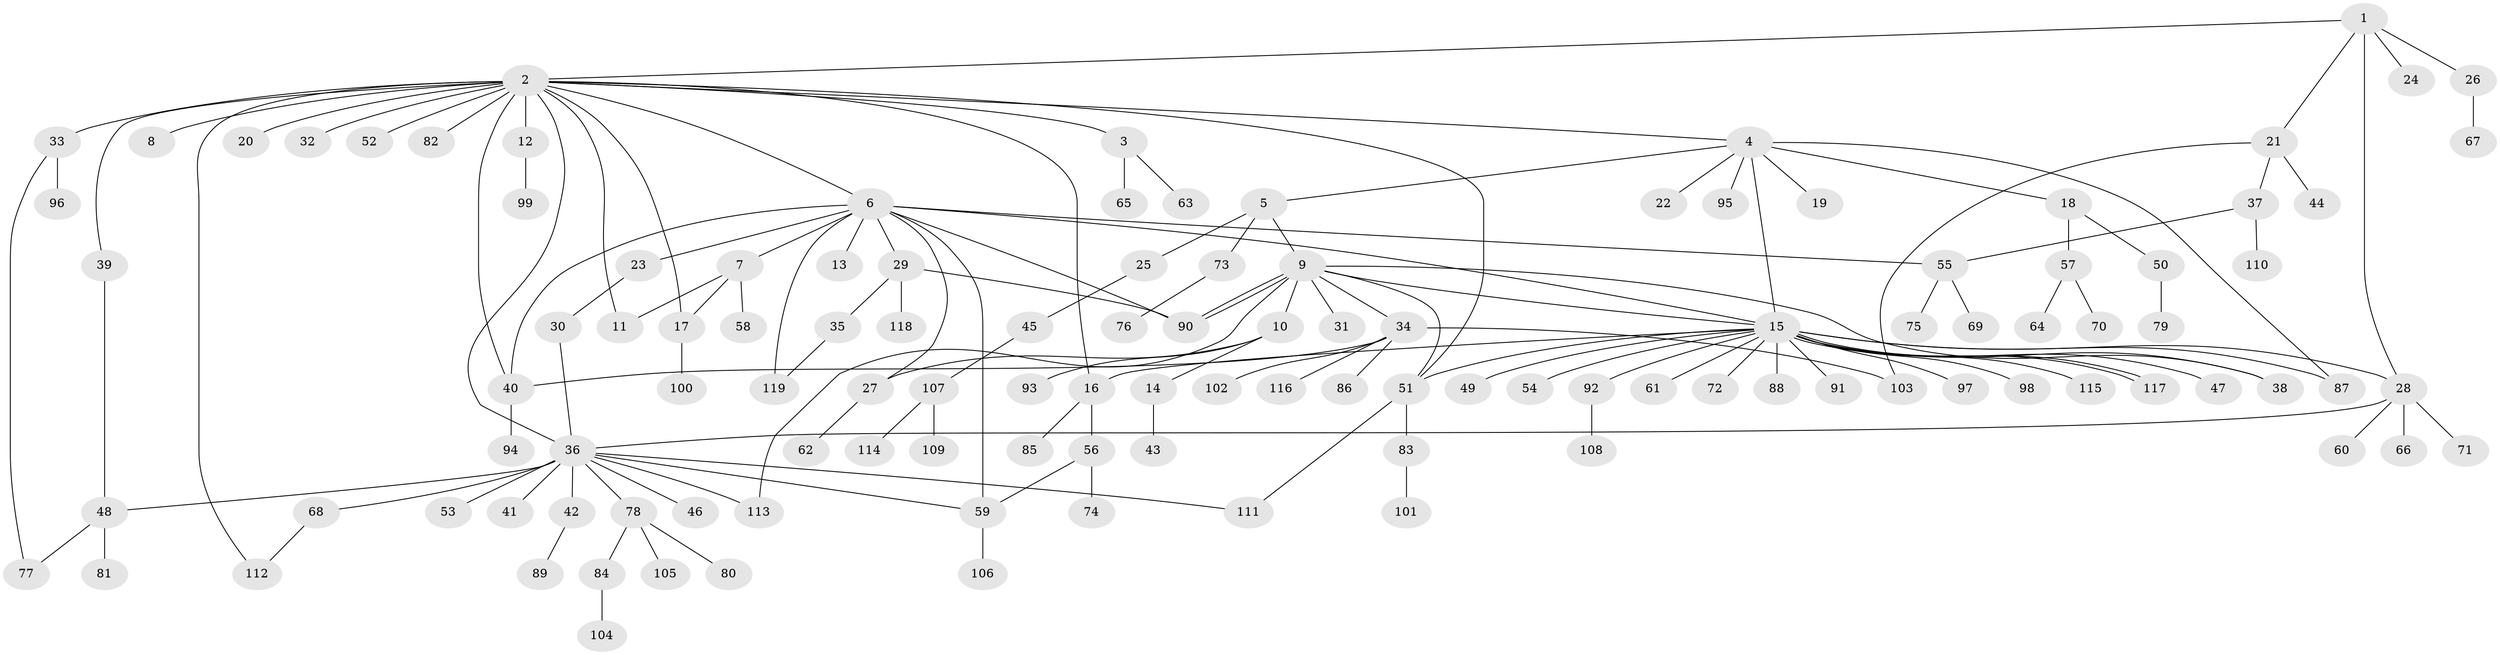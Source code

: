 // Generated by graph-tools (version 1.1) at 2025/01/03/09/25 03:01:57]
// undirected, 119 vertices, 147 edges
graph export_dot {
graph [start="1"]
  node [color=gray90,style=filled];
  1;
  2;
  3;
  4;
  5;
  6;
  7;
  8;
  9;
  10;
  11;
  12;
  13;
  14;
  15;
  16;
  17;
  18;
  19;
  20;
  21;
  22;
  23;
  24;
  25;
  26;
  27;
  28;
  29;
  30;
  31;
  32;
  33;
  34;
  35;
  36;
  37;
  38;
  39;
  40;
  41;
  42;
  43;
  44;
  45;
  46;
  47;
  48;
  49;
  50;
  51;
  52;
  53;
  54;
  55;
  56;
  57;
  58;
  59;
  60;
  61;
  62;
  63;
  64;
  65;
  66;
  67;
  68;
  69;
  70;
  71;
  72;
  73;
  74;
  75;
  76;
  77;
  78;
  79;
  80;
  81;
  82;
  83;
  84;
  85;
  86;
  87;
  88;
  89;
  90;
  91;
  92;
  93;
  94;
  95;
  96;
  97;
  98;
  99;
  100;
  101;
  102;
  103;
  104;
  105;
  106;
  107;
  108;
  109;
  110;
  111;
  112;
  113;
  114;
  115;
  116;
  117;
  118;
  119;
  1 -- 2;
  1 -- 21;
  1 -- 24;
  1 -- 26;
  1 -- 28;
  2 -- 3;
  2 -- 4;
  2 -- 6;
  2 -- 8;
  2 -- 11;
  2 -- 12;
  2 -- 16;
  2 -- 17;
  2 -- 20;
  2 -- 32;
  2 -- 33;
  2 -- 36;
  2 -- 39;
  2 -- 40;
  2 -- 51;
  2 -- 52;
  2 -- 82;
  2 -- 112;
  3 -- 63;
  3 -- 65;
  4 -- 5;
  4 -- 15;
  4 -- 18;
  4 -- 19;
  4 -- 22;
  4 -- 87;
  4 -- 95;
  5 -- 9;
  5 -- 25;
  5 -- 73;
  6 -- 7;
  6 -- 13;
  6 -- 15;
  6 -- 23;
  6 -- 27;
  6 -- 29;
  6 -- 40;
  6 -- 55;
  6 -- 59;
  6 -- 90;
  6 -- 119;
  7 -- 11;
  7 -- 17;
  7 -- 58;
  9 -- 10;
  9 -- 15;
  9 -- 31;
  9 -- 34;
  9 -- 38;
  9 -- 51;
  9 -- 90;
  9 -- 90;
  9 -- 113;
  10 -- 14;
  10 -- 27;
  10 -- 93;
  12 -- 99;
  14 -- 43;
  15 -- 16;
  15 -- 28;
  15 -- 38;
  15 -- 47;
  15 -- 49;
  15 -- 51;
  15 -- 54;
  15 -- 61;
  15 -- 72;
  15 -- 87;
  15 -- 88;
  15 -- 91;
  15 -- 92;
  15 -- 97;
  15 -- 98;
  15 -- 115;
  15 -- 117;
  15 -- 117;
  16 -- 56;
  16 -- 85;
  17 -- 100;
  18 -- 50;
  18 -- 57;
  21 -- 37;
  21 -- 44;
  21 -- 103;
  23 -- 30;
  25 -- 45;
  26 -- 67;
  27 -- 62;
  28 -- 36;
  28 -- 60;
  28 -- 66;
  28 -- 71;
  29 -- 35;
  29 -- 90;
  29 -- 118;
  30 -- 36;
  33 -- 77;
  33 -- 96;
  34 -- 40;
  34 -- 86;
  34 -- 102;
  34 -- 103;
  34 -- 116;
  35 -- 119;
  36 -- 41;
  36 -- 42;
  36 -- 46;
  36 -- 48;
  36 -- 53;
  36 -- 59;
  36 -- 68;
  36 -- 78;
  36 -- 111;
  36 -- 113;
  37 -- 55;
  37 -- 110;
  39 -- 48;
  40 -- 94;
  42 -- 89;
  45 -- 107;
  48 -- 77;
  48 -- 81;
  50 -- 79;
  51 -- 83;
  51 -- 111;
  55 -- 69;
  55 -- 75;
  56 -- 59;
  56 -- 74;
  57 -- 64;
  57 -- 70;
  59 -- 106;
  68 -- 112;
  73 -- 76;
  78 -- 80;
  78 -- 84;
  78 -- 105;
  83 -- 101;
  84 -- 104;
  92 -- 108;
  107 -- 109;
  107 -- 114;
}
